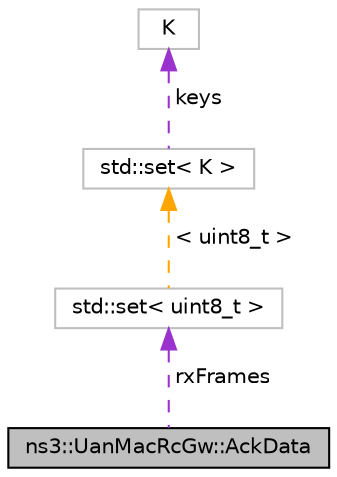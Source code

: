 digraph "ns3::UanMacRcGw::AckData"
{
 // LATEX_PDF_SIZE
  edge [fontname="Helvetica",fontsize="10",labelfontname="Helvetica",labelfontsize="10"];
  node [fontname="Helvetica",fontsize="10",shape=record];
  Node1 [label="ns3::UanMacRcGw::AckData",height=0.2,width=0.4,color="black", fillcolor="grey75", style="filled", fontcolor="black",tooltip="Packet ACK data."];
  Node2 -> Node1 [dir="back",color="darkorchid3",fontsize="10",style="dashed",label=" rxFrames" ,fontname="Helvetica"];
  Node2 [label="std::set\< uint8_t \>",height=0.2,width=0.4,color="grey75", fillcolor="white", style="filled",tooltip=" "];
  Node3 -> Node2 [dir="back",color="orange",fontsize="10",style="dashed",label=" \< uint8_t \>" ,fontname="Helvetica"];
  Node3 [label="std::set\< K \>",height=0.2,width=0.4,color="grey75", fillcolor="white", style="filled",tooltip=" "];
  Node4 -> Node3 [dir="back",color="darkorchid3",fontsize="10",style="dashed",label=" keys" ,fontname="Helvetica"];
  Node4 [label="K",height=0.2,width=0.4,color="grey75", fillcolor="white", style="filled",tooltip=" "];
}
